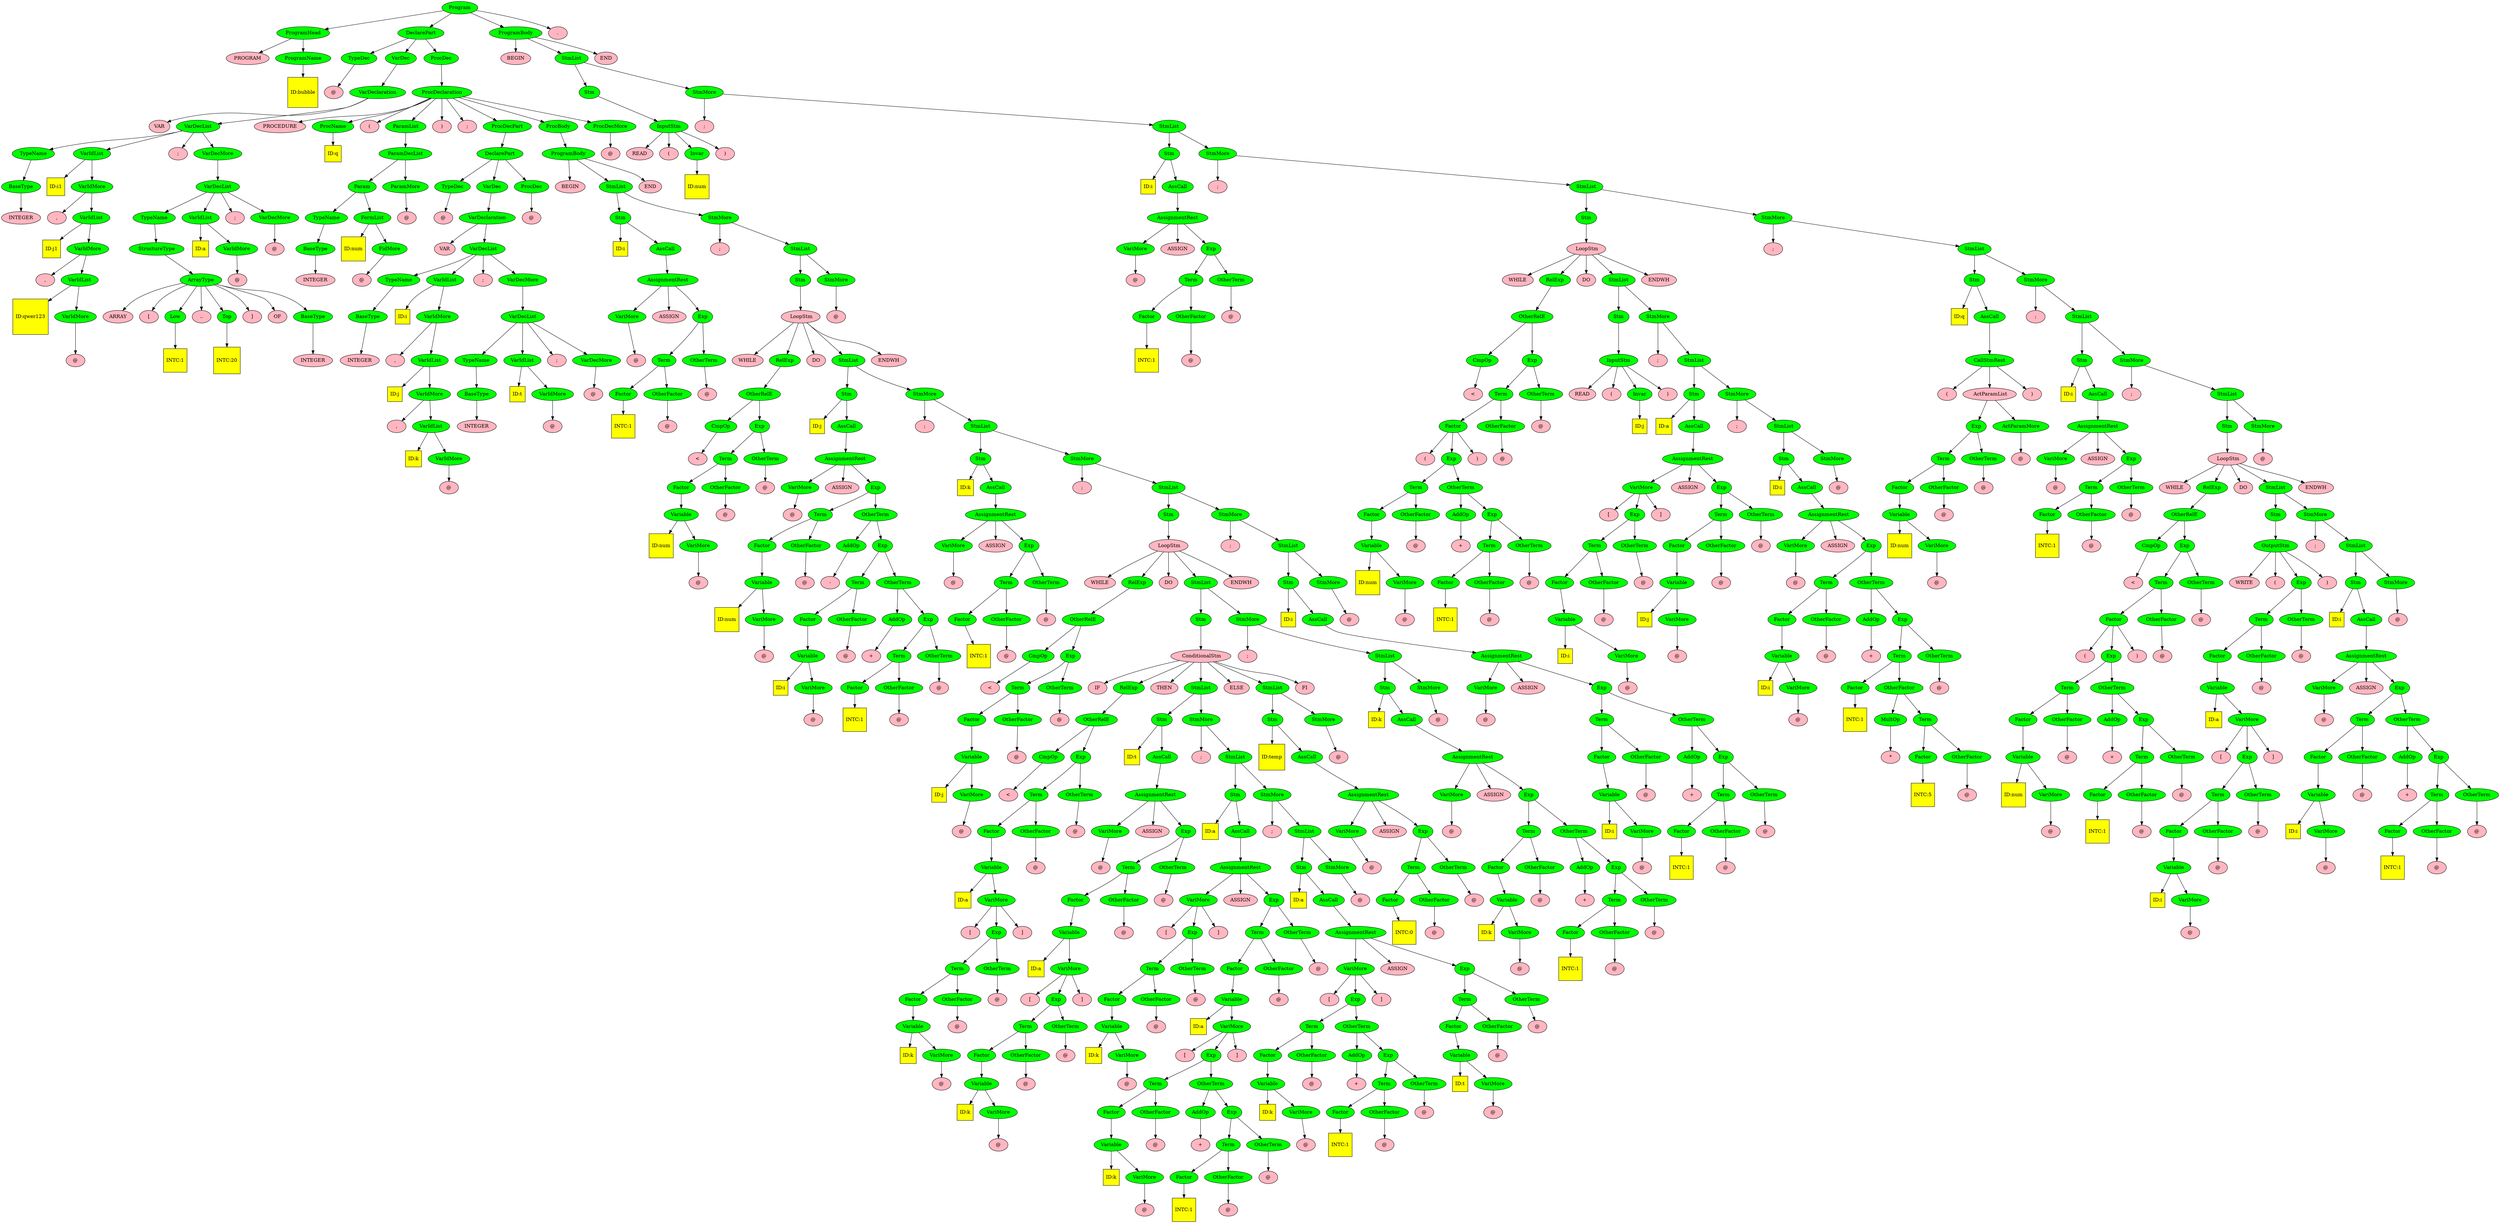 digraph GrammarTree {
"1"[style=filled; fillcolor=green; label="Program"];
"1"->{"2";"3";"4";"5";}
{rank=same; "2";"3";"4";"5";}
"2"[style=filled; fillcolor=green; label="ProgramHead"];
"2"->{"6";"7";}
{rank=same; "6";"7";}
"3"[style=filled; fillcolor=green; label="DeclarePart"];
"3"->{"8";"9";"10";}
{rank=same; "8";"9";"10";}
"4"[style=filled; fillcolor=green; label="ProgramBody"];
"4"->{"11";"12";"13";}
{rank=same; "11";"12";"13";}
"5"[style=filled; fillcolor=lightpink; label="."];
"6"[style=filled; fillcolor=lightpink; label="PROGRAM"];
"7"[style=filled; fillcolor=green; label="ProgramName"];
"7"->{"14";}
{rank=same; "14";}
"8"[style=filled; fillcolor=green; label="TypeDec"];
"8"->{"15";}
{rank=same; "15";}
"9"[style=filled; fillcolor=green; label="VarDec"];
"9"->{"16";}
{rank=same; "16";}
"10"[style=filled; fillcolor=green; label="ProcDec"];
"10"->{"17";}
{rank=same; "17";}
"11"[style=filled; fillcolor=lightpink; label="BEGIN"];
"12"[style=filled; fillcolor=green; label="StmList"];
"12"->{"18";"19";}
{rank=same; "18";"19";}
"13"[style=filled; fillcolor=lightpink; label="END"];
"14"[shape=square; style=filled; fillcolor=yellow; label="ID:bubble"];
"15"[style=filled; fillcolor=lightpink; label="@"];
"16"[style=filled; fillcolor=green; label="VarDeclaration"];
"16"->{"20";"21";}
{rank=same; "20";"21";}
"17"[style=filled; fillcolor=green; label="ProcDeclaration"];
"17"->{"22";"23";"24";"25";"26";"27";"28";"29";"30";}
{rank=same; "22";"23";"24";"25";"26";"27";"28";"29";"30";}
"18"[style=filled; fillcolor=green; label="Stm"];
"18"->{"31";}
{rank=same; "31";}
"19"[style=filled; fillcolor=green; label="StmMore"];
"19"->{"32";"33";}
{rank=same; "32";"33";}
"20"[style=filled; fillcolor=lightpink; label="VAR"];
"21"[style=filled; fillcolor=green; label="VarDecList"];
"21"->{"34";"35";"36";"37";}
{rank=same; "34";"35";"36";"37";}
"22"[style=filled; fillcolor=lightpink; label="PROCEDURE"];
"23"[style=filled; fillcolor=green; label="ProcName"];
"23"->{"38";}
{rank=same; "38";}
"24"[style=filled; fillcolor=lightpink; label="("];
"25"[style=filled; fillcolor=green; label="ParamList"];
"25"->{"39";}
{rank=same; "39";}
"26"[style=filled; fillcolor=lightpink; label=")"];
"27"[style=filled; fillcolor=lightpink; label=";"];
"28"[style=filled; fillcolor=green; label="ProcDecPart"];
"28"->{"40";}
{rank=same; "40";}
"29"[style=filled; fillcolor=green; label="ProcBody"];
"29"->{"41";}
{rank=same; "41";}
"30"[style=filled; fillcolor=green; label="ProcDecMore"];
"30"->{"42";}
{rank=same; "42";}
"31"[style=filled; fillcolor=green; label="InputStm"];
"31"->{"43";"44";"45";"46";}
{rank=same; "43";"44";"45";"46";}
"32"[style=filled; fillcolor=lightpink; label=";"];
"33"[style=filled; fillcolor=green; label="StmList"];
"33"->{"47";"48";}
{rank=same; "47";"48";}
"34"[style=filled; fillcolor=green; label="TypeName"];
"34"->{"49";}
{rank=same; "49";}
"35"[style=filled; fillcolor=green; label="VarIdList"];
"35"->{"50";"51";}
{rank=same; "50";"51";}
"36"[style=filled; fillcolor=lightpink; label=";"];
"37"[style=filled; fillcolor=green; label="VarDecMore"];
"37"->{"52";}
{rank=same; "52";}
"38"[shape=square; style=filled; fillcolor=yellow; label="ID:q"];
"39"[style=filled; fillcolor=green; label="ParamDecList"];
"39"->{"53";"54";}
{rank=same; "53";"54";}
"40"[style=filled; fillcolor=green; label="DeclarePart"];
"40"->{"55";"56";"57";}
{rank=same; "55";"56";"57";}
"41"[style=filled; fillcolor=green; label="ProgramBody"];
"41"->{"58";"59";"60";}
{rank=same; "58";"59";"60";}
"42"[style=filled; fillcolor=lightpink; label="@"];
"43"[style=filled; fillcolor=lightpink; label="READ"];
"44"[style=filled; fillcolor=lightpink; label="("];
"45"[style=filled; fillcolor=green; label="Invar"];
"45"->{"61";}
{rank=same; "61";}
"46"[style=filled; fillcolor=lightpink; label=")"];
"47"[style=filled; fillcolor=green; label="Stm"];
"47"->{"62";"63";}
{rank=same; "62";"63";}
"48"[style=filled; fillcolor=green; label="StmMore"];
"48"->{"64";"65";}
{rank=same; "64";"65";}
"49"[style=filled; fillcolor=green; label="BaseType"];
"49"->{"66";}
{rank=same; "66";}
"50"[shape=square; style=filled; fillcolor=yellow; label="ID:i1"];
"51"[style=filled; fillcolor=green; label="VarIdMore"];
"51"->{"67";"68";}
{rank=same; "67";"68";}
"52"[style=filled; fillcolor=green; label="VarDecList"];
"52"->{"69";"70";"71";"72";}
{rank=same; "69";"70";"71";"72";}
"53"[style=filled; fillcolor=green; label="Param"];
"53"->{"73";"74";}
{rank=same; "73";"74";}
"54"[style=filled; fillcolor=green; label="ParamMore"];
"54"->{"75";}
{rank=same; "75";}
"55"[style=filled; fillcolor=green; label="TypeDec"];
"55"->{"76";}
{rank=same; "76";}
"56"[style=filled; fillcolor=green; label="VarDec"];
"56"->{"77";}
{rank=same; "77";}
"57"[style=filled; fillcolor=green; label="ProcDec"];
"57"->{"78";}
{rank=same; "78";}
"58"[style=filled; fillcolor=lightpink; label="BEGIN"];
"59"[style=filled; fillcolor=green; label="StmList"];
"59"->{"79";"80";}
{rank=same; "79";"80";}
"60"[style=filled; fillcolor=lightpink; label="END"];
"61"[shape=square; style=filled; fillcolor=yellow; label="ID:num"];
"62"[shape=square; style=filled; fillcolor=yellow; label="ID:i"];
"63"[style=filled; fillcolor=green; label="AssCall"];
"63"->{"81";}
{rank=same; "81";}
"64"[style=filled; fillcolor=lightpink; label=";"];
"65"[style=filled; fillcolor=green; label="StmList"];
"65"->{"82";"83";}
{rank=same; "82";"83";}
"66"[style=filled; fillcolor=lightpink; label="INTEGER"];
"67"[style=filled; fillcolor=lightpink; label=","];
"68"[style=filled; fillcolor=green; label="VarIdList"];
"68"->{"84";"85";}
{rank=same; "84";"85";}
"69"[style=filled; fillcolor=green; label="TypeName"];
"69"->{"86";}
{rank=same; "86";}
"70"[style=filled; fillcolor=green; label="VarIdList"];
"70"->{"87";"88";}
{rank=same; "87";"88";}
"71"[style=filled; fillcolor=lightpink; label=";"];
"72"[style=filled; fillcolor=green; label="VarDecMore"];
"72"->{"89";}
{rank=same; "89";}
"73"[style=filled; fillcolor=green; label="TypeName"];
"73"->{"90";}
{rank=same; "90";}
"74"[style=filled; fillcolor=green; label="FormList"];
"74"->{"91";"92";}
{rank=same; "91";"92";}
"75"[style=filled; fillcolor=lightpink; label="@"];
"76"[style=filled; fillcolor=lightpink; label="@"];
"77"[style=filled; fillcolor=green; label="VarDeclaration"];
"77"->{"93";"94";}
{rank=same; "93";"94";}
"78"[style=filled; fillcolor=lightpink; label="@"];
"79"[style=filled; fillcolor=green; label="Stm"];
"79"->{"95";"96";}
{rank=same; "95";"96";}
"80"[style=filled; fillcolor=green; label="StmMore"];
"80"->{"97";"98";}
{rank=same; "97";"98";}
"81"[style=filled; fillcolor=green; label="AssignmentRest"];
"81"->{"99";"100";"101";}
{rank=same; "99";"100";"101";}
"82"[style=filled; fillcolor=green; label="Stm"];
"82"->{"102";}
{rank=same; "102";}
"83"[style=filled; fillcolor=green; label="StmMore"];
"83"->{"103";"104";}
{rank=same; "103";"104";}
"84"[shape=square; style=filled; fillcolor=yellow; label="ID:j1"];
"85"[style=filled; fillcolor=green; label="VarIdMore"];
"85"->{"105";"106";}
{rank=same; "105";"106";}
"86"[style=filled; fillcolor=green; label="StructureType"];
"86"->{"107";}
{rank=same; "107";}
"87"[shape=square; style=filled; fillcolor=yellow; label="ID:a"];
"88"[style=filled; fillcolor=green; label="VarIdMore"];
"88"->{"108";}
{rank=same; "108";}
"89"[style=filled; fillcolor=lightpink; label="@"];
"90"[style=filled; fillcolor=green; label="BaseType"];
"90"->{"109";}
{rank=same; "109";}
"91"[shape=square; style=filled; fillcolor=yellow; label="ID:num"];
"92"[style=filled; fillcolor=green; label="FidMore"];
"92"->{"110";}
{rank=same; "110";}
"93"[style=filled; fillcolor=lightpink; label="VAR"];
"94"[style=filled; fillcolor=green; label="VarDecList"];
"94"->{"111";"112";"113";"114";}
{rank=same; "111";"112";"113";"114";}
"95"[shape=square; style=filled; fillcolor=yellow; label="ID:i"];
"96"[style=filled; fillcolor=green; label="AssCall"];
"96"->{"115";}
{rank=same; "115";}
"97"[style=filled; fillcolor=lightpink; label=";"];
"98"[style=filled; fillcolor=green; label="StmList"];
"98"->{"116";"117";}
{rank=same; "116";"117";}
"99"[style=filled; fillcolor=green; label="VariMore"];
"99"->{"118";}
{rank=same; "118";}
"100"[style=filled; fillcolor=lightpink; label="ASSIGN"];
"101"[style=filled; fillcolor=green; label="Exp"];
"101"->{"119";"120";}
{rank=same; "119";"120";}
"102"[style=filled; fillcolor=lightpink; label=" LoopStm"];
"102"->{"121";"122";"123";"124";"125";}
{rank=same; "121";"122";"123";"124";"125";}
"103"[style=filled; fillcolor=lightpink; label=";"];
"104"[style=filled; fillcolor=green; label="StmList"];
"104"->{"126";"127";}
{rank=same; "126";"127";}
"105"[style=filled; fillcolor=lightpink; label=","];
"106"[style=filled; fillcolor=green; label="VarIdList"];
"106"->{"128";"129";}
{rank=same; "128";"129";}
"107"[style=filled; fillcolor=green; label="ArrayType"];
"107"->{"130";"131";"132";"133";"134";"135";"136";"137";}
{rank=same; "130";"131";"132";"133";"134";"135";"136";"137";}
"108"[style=filled; fillcolor=lightpink; label="@"];
"109"[style=filled; fillcolor=lightpink; label="INTEGER"];
"110"[style=filled; fillcolor=lightpink; label="@"];
"111"[style=filled; fillcolor=green; label="TypeName"];
"111"->{"138";}
{rank=same; "138";}
"112"[style=filled; fillcolor=green; label="VarIdList"];
"112"->{"139";"140";}
{rank=same; "139";"140";}
"113"[style=filled; fillcolor=lightpink; label=";"];
"114"[style=filled; fillcolor=green; label="VarDecMore"];
"114"->{"141";}
{rank=same; "141";}
"115"[style=filled; fillcolor=green; label="AssignmentRest"];
"115"->{"142";"143";"144";}
{rank=same; "142";"143";"144";}
"116"[style=filled; fillcolor=green; label="Stm"];
"116"->{"145";}
{rank=same; "145";}
"117"[style=filled; fillcolor=green; label="StmMore"];
"117"->{"146";}
{rank=same; "146";}
"118"[style=filled; fillcolor=lightpink; label="@"];
"119"[style=filled; fillcolor=green; label="Term"];
"119"->{"147";"148";}
{rank=same; "147";"148";}
"120"[style=filled; fillcolor=green; label="OtherTerm"];
"120"->{"149";}
{rank=same; "149";}
"121"[style=filled; fillcolor=lightpink; label="WHILE"];
"122"[style=filled; fillcolor=green; label="RelExp"];
"122"->{"150";}
{rank=same; "150";}
"123"[style=filled; fillcolor=lightpink; label="DO"];
"124"[style=filled; fillcolor=green; label="StmList"];
"124"->{"151";"152";}
{rank=same; "151";"152";}
"125"[style=filled; fillcolor=lightpink; label="ENDWH"];
"126"[style=filled; fillcolor=green; label="Stm"];
"126"->{"153";"154";}
{rank=same; "153";"154";}
"127"[style=filled; fillcolor=green; label="StmMore"];
"127"->{"155";"156";}
{rank=same; "155";"156";}
"128"[shape=square; style=filled; fillcolor=yellow; label="ID:qwer123"];
"129"[style=filled; fillcolor=green; label="VarIdMore"];
"129"->{"157";}
{rank=same; "157";}
"130"[style=filled; fillcolor=lightpink; label="ARRAY"];
"131"[style=filled; fillcolor=lightpink; label="["];
"132"[style=filled; fillcolor=green; label="Low"];
"132"->{"158";}
{rank=same; "158";}
"133"[style=filled; fillcolor=lightpink; label=".."];
"134"[style=filled; fillcolor=green; label="Top"];
"134"->{"159";}
{rank=same; "159";}
"135"[style=filled; fillcolor=lightpink; label="]"];
"136"[style=filled; fillcolor=lightpink; label="OF"];
"137"[style=filled; fillcolor=green; label="BaseType"];
"137"->{"160";}
{rank=same; "160";}
"138"[style=filled; fillcolor=green; label="BaseType"];
"138"->{"161";}
{rank=same; "161";}
"139"[shape=square; style=filled; fillcolor=yellow; label="ID:i"];
"140"[style=filled; fillcolor=green; label="VarIdMore"];
"140"->{"162";"163";}
{rank=same; "162";"163";}
"141"[style=filled; fillcolor=green; label="VarDecList"];
"141"->{"164";"165";"166";"167";}
{rank=same; "164";"165";"166";"167";}
"142"[style=filled; fillcolor=green; label="VariMore"];
"142"->{"168";}
{rank=same; "168";}
"143"[style=filled; fillcolor=lightpink; label="ASSIGN"];
"144"[style=filled; fillcolor=green; label="Exp"];
"144"->{"169";"170";}
{rank=same; "169";"170";}
"145"[style=filled; fillcolor=lightpink; label=" LoopStm"];
"145"->{"171";"172";"173";"174";"175";}
{rank=same; "171";"172";"173";"174";"175";}
"146"[style=filled; fillcolor=lightpink; label="@"];
"147"[style=filled; fillcolor=green; label="Factor"];
"147"->{"176";}
{rank=same; "176";}
"148"[style=filled; fillcolor=green; label="OtherFactor"];
"148"->{"177";}
{rank=same; "177";}
"149"[style=filled; fillcolor=lightpink; label="@"];
"150"[style=filled; fillcolor=green; label="OtherRelE"];
"150"->{"178";"179";}
{rank=same; "178";"179";}
"151"[style=filled; fillcolor=green; label="Stm"];
"151"->{"180";}
{rank=same; "180";}
"152"[style=filled; fillcolor=green; label="StmMore"];
"152"->{"181";"182";}
{rank=same; "181";"182";}
"153"[shape=square; style=filled; fillcolor=yellow; label="ID:q"];
"154"[style=filled; fillcolor=green; label="AssCall"];
"154"->{"183";}
{rank=same; "183";}
"155"[style=filled; fillcolor=lightpink; label=";"];
"156"[style=filled; fillcolor=green; label="StmList"];
"156"->{"184";"185";}
{rank=same; "184";"185";}
"157"[style=filled; fillcolor=lightpink; label="@"];
"158"[shape=square; style=filled; fillcolor=yellow; label="INTC:1"];
"159"[shape=square; style=filled; fillcolor=yellow; label="INTC:20"];
"160"[style=filled; fillcolor=lightpink; label="INTEGER"];
"161"[style=filled; fillcolor=lightpink; label="INTEGER"];
"162"[style=filled; fillcolor=lightpink; label=","];
"163"[style=filled; fillcolor=green; label="VarIdList"];
"163"->{"186";"187";}
{rank=same; "186";"187";}
"164"[style=filled; fillcolor=green; label="TypeName"];
"164"->{"188";}
{rank=same; "188";}
"165"[style=filled; fillcolor=green; label="VarIdList"];
"165"->{"189";"190";}
{rank=same; "189";"190";}
"166"[style=filled; fillcolor=lightpink; label=";"];
"167"[style=filled; fillcolor=green; label="VarDecMore"];
"167"->{"191";}
{rank=same; "191";}
"168"[style=filled; fillcolor=lightpink; label="@"];
"169"[style=filled; fillcolor=green; label="Term"];
"169"->{"192";"193";}
{rank=same; "192";"193";}
"170"[style=filled; fillcolor=green; label="OtherTerm"];
"170"->{"194";}
{rank=same; "194";}
"171"[style=filled; fillcolor=lightpink; label="WHILE"];
"172"[style=filled; fillcolor=green; label="RelExp"];
"172"->{"195";}
{rank=same; "195";}
"173"[style=filled; fillcolor=lightpink; label="DO"];
"174"[style=filled; fillcolor=green; label="StmList"];
"174"->{"196";"197";}
{rank=same; "196";"197";}
"175"[style=filled; fillcolor=lightpink; label="ENDWH"];
"176"[shape=square; style=filled; fillcolor=yellow; label="INTC:1"];
"177"[style=filled; fillcolor=lightpink; label="@"];
"178"[style=filled; fillcolor=green; label="CmpOp"];
"178"->{"198";}
{rank=same; "198";}
"179"[style=filled; fillcolor=green; label="Exp"];
"179"->{"199";"200";}
{rank=same; "199";"200";}
"180"[style=filled; fillcolor=green; label="InputStm"];
"180"->{"201";"202";"203";"204";}
{rank=same; "201";"202";"203";"204";}
"181"[style=filled; fillcolor=lightpink; label=";"];
"182"[style=filled; fillcolor=green; label="StmList"];
"182"->{"205";"206";}
{rank=same; "205";"206";}
"183"[style=filled; fillcolor=green; label="CallStmRest"];
"183"->{"207";"208";"209";}
{rank=same; "207";"208";"209";}
"184"[style=filled; fillcolor=green; label="Stm"];
"184"->{"210";"211";}
{rank=same; "210";"211";}
"185"[style=filled; fillcolor=green; label="StmMore"];
"185"->{"212";"213";}
{rank=same; "212";"213";}
"186"[shape=square; style=filled; fillcolor=yellow; label="ID:j"];
"187"[style=filled; fillcolor=green; label="VarIdMore"];
"187"->{"214";"215";}
{rank=same; "214";"215";}
"188"[style=filled; fillcolor=green; label="BaseType"];
"188"->{"216";}
{rank=same; "216";}
"189"[shape=square; style=filled; fillcolor=yellow; label="ID:t"];
"190"[style=filled; fillcolor=green; label="VarIdMore"];
"190"->{"217";}
{rank=same; "217";}
"191"[style=filled; fillcolor=lightpink; label="@"];
"192"[style=filled; fillcolor=green; label="Factor"];
"192"->{"218";}
{rank=same; "218";}
"193"[style=filled; fillcolor=green; label="OtherFactor"];
"193"->{"219";}
{rank=same; "219";}
"194"[style=filled; fillcolor=lightpink; label="@"];
"195"[style=filled; fillcolor=green; label="OtherRelE"];
"195"->{"220";"221";}
{rank=same; "220";"221";}
"196"[style=filled; fillcolor=green; label="Stm"];
"196"->{"222";"223";}
{rank=same; "222";"223";}
"197"[style=filled; fillcolor=green; label="StmMore"];
"197"->{"224";"225";}
{rank=same; "224";"225";}
"198"[style=filled; fillcolor=lightpink; label="<"];
"199"[style=filled; fillcolor=green; label="Term"];
"199"->{"226";"227";}
{rank=same; "226";"227";}
"200"[style=filled; fillcolor=green; label="OtherTerm"];
"200"->{"228";}
{rank=same; "228";}
"201"[style=filled; fillcolor=lightpink; label="READ"];
"202"[style=filled; fillcolor=lightpink; label="("];
"203"[style=filled; fillcolor=green; label="Invar"];
"203"->{"229";}
{rank=same; "229";}
"204"[style=filled; fillcolor=lightpink; label=")"];
"205"[style=filled; fillcolor=green; label="Stm"];
"205"->{"230";"231";}
{rank=same; "230";"231";}
"206"[style=filled; fillcolor=green; label="StmMore"];
"206"->{"232";"233";}
{rank=same; "232";"233";}
"207"[style=filled; fillcolor=lightpink; label="("];
"208"[style=filled; fillcolor=lightpink; label=" ActParamList"];
"208"->{"234";"235";}
{rank=same; "234";"235";}
"209"[style=filled; fillcolor=lightpink; label=")"];
"210"[shape=square; style=filled; fillcolor=yellow; label="ID:i"];
"211"[style=filled; fillcolor=green; label="AssCall"];
"211"->{"236";}
{rank=same; "236";}
"212"[style=filled; fillcolor=lightpink; label=";"];
"213"[style=filled; fillcolor=green; label="StmList"];
"213"->{"237";"238";}
{rank=same; "237";"238";}
"214"[style=filled; fillcolor=lightpink; label=","];
"215"[style=filled; fillcolor=green; label="VarIdList"];
"215"->{"239";"240";}
{rank=same; "239";"240";}
"216"[style=filled; fillcolor=lightpink; label="INTEGER"];
"217"[style=filled; fillcolor=lightpink; label="@"];
"218"[shape=square; style=filled; fillcolor=yellow; label="INTC:1"];
"219"[style=filled; fillcolor=lightpink; label="@"];
"220"[style=filled; fillcolor=green; label="CmpOp"];
"220"->{"241";}
{rank=same; "241";}
"221"[style=filled; fillcolor=green; label="Exp"];
"221"->{"242";"243";}
{rank=same; "242";"243";}
"222"[shape=square; style=filled; fillcolor=yellow; label="ID:j"];
"223"[style=filled; fillcolor=green; label="AssCall"];
"223"->{"244";}
{rank=same; "244";}
"224"[style=filled; fillcolor=lightpink; label=";"];
"225"[style=filled; fillcolor=green; label="StmList"];
"225"->{"245";"246";}
{rank=same; "245";"246";}
"226"[style=filled; fillcolor=green; label="Factor"];
"226"->{"247";"248";"249";}
{rank=same; "247";"248";"249";}
"227"[style=filled; fillcolor=green; label="OtherFactor"];
"227"->{"250";}
{rank=same; "250";}
"228"[style=filled; fillcolor=lightpink; label="@"];
"229"[shape=square; style=filled; fillcolor=yellow; label="ID:j"];
"230"[shape=square; style=filled; fillcolor=yellow; label="ID:a"];
"231"[style=filled; fillcolor=green; label="AssCall"];
"231"->{"251";}
{rank=same; "251";}
"232"[style=filled; fillcolor=lightpink; label=";"];
"233"[style=filled; fillcolor=green; label="StmList"];
"233"->{"252";"253";}
{rank=same; "252";"253";}
"234"[style=filled; fillcolor=green; label="Exp"];
"234"->{"254";"255";}
{rank=same; "254";"255";}
"235"[style=filled; fillcolor=green; label="ActParamMore"];
"235"->{"256";}
{rank=same; "256";}
"236"[style=filled; fillcolor=green; label="AssignmentRest"];
"236"->{"257";"258";"259";}
{rank=same; "257";"258";"259";}
"237"[style=filled; fillcolor=green; label="Stm"];
"237"->{"260";}
{rank=same; "260";}
"238"[style=filled; fillcolor=green; label="StmMore"];
"238"->{"261";}
{rank=same; "261";}
"239"[shape=square; style=filled; fillcolor=yellow; label="ID:k"];
"240"[style=filled; fillcolor=green; label="VarIdMore"];
"240"->{"262";}
{rank=same; "262";}
"241"[style=filled; fillcolor=lightpink; label="<"];
"242"[style=filled; fillcolor=green; label="Term"];
"242"->{"263";"264";}
{rank=same; "263";"264";}
"243"[style=filled; fillcolor=green; label="OtherTerm"];
"243"->{"265";}
{rank=same; "265";}
"244"[style=filled; fillcolor=green; label="AssignmentRest"];
"244"->{"266";"267";"268";}
{rank=same; "266";"267";"268";}
"245"[style=filled; fillcolor=green; label="Stm"];
"245"->{"269";"270";}
{rank=same; "269";"270";}
"246"[style=filled; fillcolor=green; label="StmMore"];
"246"->{"271";"272";}
{rank=same; "271";"272";}
"247"[style=filled; fillcolor=lightpink; label="("];
"248"[style=filled; fillcolor=green; label="Exp"];
"248"->{"273";"274";}
{rank=same; "273";"274";}
"249"[style=filled; fillcolor=lightpink; label=")"];
"250"[style=filled; fillcolor=lightpink; label="@"];
"251"[style=filled; fillcolor=green; label="AssignmentRest"];
"251"->{"275";"276";"277";}
{rank=same; "275";"276";"277";}
"252"[style=filled; fillcolor=green; label="Stm"];
"252"->{"278";"279";}
{rank=same; "278";"279";}
"253"[style=filled; fillcolor=green; label="StmMore"];
"253"->{"280";}
{rank=same; "280";}
"254"[style=filled; fillcolor=green; label="Term"];
"254"->{"281";"282";}
{rank=same; "281";"282";}
"255"[style=filled; fillcolor=green; label="OtherTerm"];
"255"->{"283";}
{rank=same; "283";}
"256"[style=filled; fillcolor=lightpink; label="@"];
"257"[style=filled; fillcolor=green; label="VariMore"];
"257"->{"284";}
{rank=same; "284";}
"258"[style=filled; fillcolor=lightpink; label="ASSIGN"];
"259"[style=filled; fillcolor=green; label="Exp"];
"259"->{"285";"286";}
{rank=same; "285";"286";}
"260"[style=filled; fillcolor=lightpink; label=" LoopStm"];
"260"->{"287";"288";"289";"290";"291";}
{rank=same; "287";"288";"289";"290";"291";}
"261"[style=filled; fillcolor=lightpink; label="@"];
"262"[style=filled; fillcolor=lightpink; label="@"];
"263"[style=filled; fillcolor=green; label="Factor"];
"263"->{"292";}
{rank=same; "292";}
"264"[style=filled; fillcolor=green; label="OtherFactor"];
"264"->{"293";}
{rank=same; "293";}
"265"[style=filled; fillcolor=lightpink; label="@"];
"266"[style=filled; fillcolor=green; label="VariMore"];
"266"->{"294";}
{rank=same; "294";}
"267"[style=filled; fillcolor=lightpink; label="ASSIGN"];
"268"[style=filled; fillcolor=green; label="Exp"];
"268"->{"295";"296";}
{rank=same; "295";"296";}
"269"[shape=square; style=filled; fillcolor=yellow; label="ID:k"];
"270"[style=filled; fillcolor=green; label="AssCall"];
"270"->{"297";}
{rank=same; "297";}
"271"[style=filled; fillcolor=lightpink; label=";"];
"272"[style=filled; fillcolor=green; label="StmList"];
"272"->{"298";"299";}
{rank=same; "298";"299";}
"273"[style=filled; fillcolor=green; label="Term"];
"273"->{"300";"301";}
{rank=same; "300";"301";}
"274"[style=filled; fillcolor=green; label="OtherTerm"];
"274"->{"302";"303";}
{rank=same; "302";"303";}
"275"[style=filled; fillcolor=green; label="VariMore"];
"275"->{"304";"305";"306";}
{rank=same; "304";"305";"306";}
"276"[style=filled; fillcolor=lightpink; label="ASSIGN"];
"277"[style=filled; fillcolor=green; label="Exp"];
"277"->{"307";"308";}
{rank=same; "307";"308";}
"278"[shape=square; style=filled; fillcolor=yellow; label="ID:i"];
"279"[style=filled; fillcolor=green; label="AssCall"];
"279"->{"309";}
{rank=same; "309";}
"280"[style=filled; fillcolor=lightpink; label="@"];
"281"[style=filled; fillcolor=green; label="Factor"];
"281"->{"310";}
{rank=same; "310";}
"282"[style=filled; fillcolor=green; label="OtherFactor"];
"282"->{"311";}
{rank=same; "311";}
"283"[style=filled; fillcolor=lightpink; label="@"];
"284"[style=filled; fillcolor=lightpink; label="@"];
"285"[style=filled; fillcolor=green; label="Term"];
"285"->{"312";"313";}
{rank=same; "312";"313";}
"286"[style=filled; fillcolor=green; label="OtherTerm"];
"286"->{"314";}
{rank=same; "314";}
"287"[style=filled; fillcolor=lightpink; label="WHILE"];
"288"[style=filled; fillcolor=green; label="RelExp"];
"288"->{"315";}
{rank=same; "315";}
"289"[style=filled; fillcolor=lightpink; label="DO"];
"290"[style=filled; fillcolor=green; label="StmList"];
"290"->{"316";"317";}
{rank=same; "316";"317";}
"291"[style=filled; fillcolor=lightpink; label="ENDWH"];
"292"[style=filled; fillcolor=green; label="Variable"];
"292"->{"318";"319";}
{rank=same; "318";"319";}
"293"[style=filled; fillcolor=lightpink; label="@"];
"294"[style=filled; fillcolor=lightpink; label="@"];
"295"[style=filled; fillcolor=green; label="Term"];
"295"->{"320";"321";}
{rank=same; "320";"321";}
"296"[style=filled; fillcolor=green; label="OtherTerm"];
"296"->{"322";"323";}
{rank=same; "322";"323";}
"297"[style=filled; fillcolor=green; label="AssignmentRest"];
"297"->{"324";"325";"326";}
{rank=same; "324";"325";"326";}
"298"[style=filled; fillcolor=green; label="Stm"];
"298"->{"327";}
{rank=same; "327";}
"299"[style=filled; fillcolor=green; label="StmMore"];
"299"->{"328";"329";}
{rank=same; "328";"329";}
"300"[style=filled; fillcolor=green; label="Factor"];
"300"->{"330";}
{rank=same; "330";}
"301"[style=filled; fillcolor=green; label="OtherFactor"];
"301"->{"331";}
{rank=same; "331";}
"302"[style=filled; fillcolor=green; label="AddOp"];
"302"->{"332";}
{rank=same; "332";}
"303"[style=filled; fillcolor=green; label="Exp"];
"303"->{"333";"334";}
{rank=same; "333";"334";}
"304"[style=filled; fillcolor=lightpink; label="["];
"305"[style=filled; fillcolor=green; label="Exp"];
"305"->{"335";"336";}
{rank=same; "335";"336";}
"306"[style=filled; fillcolor=lightpink; label="]"];
"307"[style=filled; fillcolor=green; label="Term"];
"307"->{"337";"338";}
{rank=same; "337";"338";}
"308"[style=filled; fillcolor=green; label="OtherTerm"];
"308"->{"339";}
{rank=same; "339";}
"309"[style=filled; fillcolor=green; label="AssignmentRest"];
"309"->{"340";"341";"342";}
{rank=same; "340";"341";"342";}
"310"[style=filled; fillcolor=green; label="Variable"];
"310"->{"343";"344";}
{rank=same; "343";"344";}
"311"[style=filled; fillcolor=lightpink; label="@"];
"312"[style=filled; fillcolor=green; label="Factor"];
"312"->{"345";}
{rank=same; "345";}
"313"[style=filled; fillcolor=green; label="OtherFactor"];
"313"->{"346";}
{rank=same; "346";}
"314"[style=filled; fillcolor=lightpink; label="@"];
"315"[style=filled; fillcolor=green; label="OtherRelE"];
"315"->{"347";"348";}
{rank=same; "347";"348";}
"316"[style=filled; fillcolor=green; label="Stm"];
"316"->{"349";}
{rank=same; "349";}
"317"[style=filled; fillcolor=green; label="StmMore"];
"317"->{"350";"351";}
{rank=same; "350";"351";}
"318"[shape=square; style=filled; fillcolor=yellow; label="ID:num"];
"319"[style=filled; fillcolor=green; label="VariMore"];
"319"->{"352";}
{rank=same; "352";}
"320"[style=filled; fillcolor=green; label="Factor"];
"320"->{"353";}
{rank=same; "353";}
"321"[style=filled; fillcolor=green; label="OtherFactor"];
"321"->{"354";}
{rank=same; "354";}
"322"[style=filled; fillcolor=green; label="AddOp"];
"322"->{"355";}
{rank=same; "355";}
"323"[style=filled; fillcolor=green; label="Exp"];
"323"->{"356";"357";}
{rank=same; "356";"357";}
"324"[style=filled; fillcolor=green; label="VariMore"];
"324"->{"358";}
{rank=same; "358";}
"325"[style=filled; fillcolor=lightpink; label="ASSIGN"];
"326"[style=filled; fillcolor=green; label="Exp"];
"326"->{"359";"360";}
{rank=same; "359";"360";}
"327"[style=filled; fillcolor=lightpink; label=" LoopStm"];
"327"->{"361";"362";"363";"364";"365";}
{rank=same; "361";"362";"363";"364";"365";}
"328"[style=filled; fillcolor=lightpink; label=";"];
"329"[style=filled; fillcolor=green; label="StmList"];
"329"->{"366";"367";}
{rank=same; "366";"367";}
"330"[style=filled; fillcolor=green; label="Variable"];
"330"->{"368";"369";}
{rank=same; "368";"369";}
"331"[style=filled; fillcolor=lightpink; label="@"];
"332"[style=filled; fillcolor=lightpink; label="+"];
"333"[style=filled; fillcolor=green; label="Term"];
"333"->{"370";"371";}
{rank=same; "370";"371";}
"334"[style=filled; fillcolor=green; label="OtherTerm"];
"334"->{"372";}
{rank=same; "372";}
"335"[style=filled; fillcolor=green; label="Term"];
"335"->{"373";"374";}
{rank=same; "373";"374";}
"336"[style=filled; fillcolor=green; label="OtherTerm"];
"336"->{"375";}
{rank=same; "375";}
"337"[style=filled; fillcolor=green; label="Factor"];
"337"->{"376";}
{rank=same; "376";}
"338"[style=filled; fillcolor=green; label="OtherFactor"];
"338"->{"377";}
{rank=same; "377";}
"339"[style=filled; fillcolor=lightpink; label="@"];
"340"[style=filled; fillcolor=green; label="VariMore"];
"340"->{"378";}
{rank=same; "378";}
"341"[style=filled; fillcolor=lightpink; label="ASSIGN"];
"342"[style=filled; fillcolor=green; label="Exp"];
"342"->{"379";"380";}
{rank=same; "379";"380";}
"343"[shape=square; style=filled; fillcolor=yellow; label="ID:num"];
"344"[style=filled; fillcolor=green; label="VariMore"];
"344"->{"381";}
{rank=same; "381";}
"345"[shape=square; style=filled; fillcolor=yellow; label="INTC:1"];
"346"[style=filled; fillcolor=lightpink; label="@"];
"347"[style=filled; fillcolor=green; label="CmpOp"];
"347"->{"382";}
{rank=same; "382";}
"348"[style=filled; fillcolor=green; label="Exp"];
"348"->{"383";"384";}
{rank=same; "383";"384";}
"349"[style=filled; fillcolor=green; label="OutputStm"];
"349"->{"385";"386";"387";"388";}
{rank=same; "385";"386";"387";"388";}
"350"[style=filled; fillcolor=lightpink; label=";"];
"351"[style=filled; fillcolor=green; label="StmList"];
"351"->{"389";"390";}
{rank=same; "389";"390";}
"352"[style=filled; fillcolor=lightpink; label="@"];
"353"[style=filled; fillcolor=green; label="Variable"];
"353"->{"391";"392";}
{rank=same; "391";"392";}
"354"[style=filled; fillcolor=lightpink; label="@"];
"355"[style=filled; fillcolor=lightpink; label="-"];
"356"[style=filled; fillcolor=green; label="Term"];
"356"->{"393";"394";}
{rank=same; "393";"394";}
"357"[style=filled; fillcolor=green; label="OtherTerm"];
"357"->{"395";"396";}
{rank=same; "395";"396";}
"358"[style=filled; fillcolor=lightpink; label="@"];
"359"[style=filled; fillcolor=green; label="Term"];
"359"->{"397";"398";}
{rank=same; "397";"398";}
"360"[style=filled; fillcolor=green; label="OtherTerm"];
"360"->{"399";}
{rank=same; "399";}
"361"[style=filled; fillcolor=lightpink; label="WHILE"];
"362"[style=filled; fillcolor=green; label="RelExp"];
"362"->{"400";}
{rank=same; "400";}
"363"[style=filled; fillcolor=lightpink; label="DO"];
"364"[style=filled; fillcolor=green; label="StmList"];
"364"->{"401";"402";}
{rank=same; "401";"402";}
"365"[style=filled; fillcolor=lightpink; label="ENDWH"];
"366"[style=filled; fillcolor=green; label="Stm"];
"366"->{"403";"404";}
{rank=same; "403";"404";}
"367"[style=filled; fillcolor=green; label="StmMore"];
"367"->{"405";}
{rank=same; "405";}
"368"[shape=square; style=filled; fillcolor=yellow; label="ID:num"];
"369"[style=filled; fillcolor=green; label="VariMore"];
"369"->{"406";}
{rank=same; "406";}
"370"[style=filled; fillcolor=green; label="Factor"];
"370"->{"407";}
{rank=same; "407";}
"371"[style=filled; fillcolor=green; label="OtherFactor"];
"371"->{"408";}
{rank=same; "408";}
"372"[style=filled; fillcolor=lightpink; label="@"];
"373"[style=filled; fillcolor=green; label="Factor"];
"373"->{"409";}
{rank=same; "409";}
"374"[style=filled; fillcolor=green; label="OtherFactor"];
"374"->{"410";}
{rank=same; "410";}
"375"[style=filled; fillcolor=lightpink; label="@"];
"376"[style=filled; fillcolor=green; label="Variable"];
"376"->{"411";"412";}
{rank=same; "411";"412";}
"377"[style=filled; fillcolor=lightpink; label="@"];
"378"[style=filled; fillcolor=lightpink; label="@"];
"379"[style=filled; fillcolor=green; label="Term"];
"379"->{"413";"414";}
{rank=same; "413";"414";}
"380"[style=filled; fillcolor=green; label="OtherTerm"];
"380"->{"415";"416";}
{rank=same; "415";"416";}
"381"[style=filled; fillcolor=lightpink; label="@"];
"382"[style=filled; fillcolor=lightpink; label="<"];
"383"[style=filled; fillcolor=green; label="Term"];
"383"->{"417";"418";}
{rank=same; "417";"418";}
"384"[style=filled; fillcolor=green; label="OtherTerm"];
"384"->{"419";}
{rank=same; "419";}
"385"[style=filled; fillcolor=lightpink; label="WRITE"];
"386"[style=filled; fillcolor=lightpink; label="("];
"387"[style=filled; fillcolor=green; label="Exp"];
"387"->{"420";"421";}
{rank=same; "420";"421";}
"388"[style=filled; fillcolor=lightpink; label=")"];
"389"[style=filled; fillcolor=green; label="Stm"];
"389"->{"422";"423";}
{rank=same; "422";"423";}
"390"[style=filled; fillcolor=green; label="StmMore"];
"390"->{"424";}
{rank=same; "424";}
"391"[shape=square; style=filled; fillcolor=yellow; label="ID:num"];
"392"[style=filled; fillcolor=green; label="VariMore"];
"392"->{"425";}
{rank=same; "425";}
"393"[style=filled; fillcolor=green; label="Factor"];
"393"->{"426";}
{rank=same; "426";}
"394"[style=filled; fillcolor=green; label="OtherFactor"];
"394"->{"427";}
{rank=same; "427";}
"395"[style=filled; fillcolor=green; label="AddOp"];
"395"->{"428";}
{rank=same; "428";}
"396"[style=filled; fillcolor=green; label="Exp"];
"396"->{"429";"430";}
{rank=same; "429";"430";}
"397"[style=filled; fillcolor=green; label="Factor"];
"397"->{"431";}
{rank=same; "431";}
"398"[style=filled; fillcolor=green; label="OtherFactor"];
"398"->{"432";}
{rank=same; "432";}
"399"[style=filled; fillcolor=lightpink; label="@"];
"400"[style=filled; fillcolor=green; label="OtherRelE"];
"400"->{"433";"434";}
{rank=same; "433";"434";}
"401"[style=filled; fillcolor=green; label="Stm"];
"401"->{"435";}
{rank=same; "435";}
"402"[style=filled; fillcolor=green; label="StmMore"];
"402"->{"436";"437";}
{rank=same; "436";"437";}
"403"[shape=square; style=filled; fillcolor=yellow; label="ID:i"];
"404"[style=filled; fillcolor=green; label="AssCall"];
"404"->{"438";}
{rank=same; "438";}
"405"[style=filled; fillcolor=lightpink; label="@"];
"406"[style=filled; fillcolor=lightpink; label="@"];
"407"[shape=square; style=filled; fillcolor=yellow; label="INTC:1"];
"408"[style=filled; fillcolor=lightpink; label="@"];
"409"[style=filled; fillcolor=green; label="Variable"];
"409"->{"439";"440";}
{rank=same; "439";"440";}
"410"[style=filled; fillcolor=lightpink; label="@"];
"411"[shape=square; style=filled; fillcolor=yellow; label="ID:j"];
"412"[style=filled; fillcolor=green; label="VariMore"];
"412"->{"441";}
{rank=same; "441";}
"413"[style=filled; fillcolor=green; label="Factor"];
"413"->{"442";}
{rank=same; "442";}
"414"[style=filled; fillcolor=green; label="OtherFactor"];
"414"->{"443";}
{rank=same; "443";}
"415"[style=filled; fillcolor=green; label="AddOp"];
"415"->{"444";}
{rank=same; "444";}
"416"[style=filled; fillcolor=green; label="Exp"];
"416"->{"445";"446";}
{rank=same; "445";"446";}
"417"[style=filled; fillcolor=green; label="Factor"];
"417"->{"447";"448";"449";}
{rank=same; "447";"448";"449";}
"418"[style=filled; fillcolor=green; label="OtherFactor"];
"418"->{"450";}
{rank=same; "450";}
"419"[style=filled; fillcolor=lightpink; label="@"];
"420"[style=filled; fillcolor=green; label="Term"];
"420"->{"451";"452";}
{rank=same; "451";"452";}
"421"[style=filled; fillcolor=green; label="OtherTerm"];
"421"->{"453";}
{rank=same; "453";}
"422"[shape=square; style=filled; fillcolor=yellow; label="ID:i"];
"423"[style=filled; fillcolor=green; label="AssCall"];
"423"->{"454";}
{rank=same; "454";}
"424"[style=filled; fillcolor=lightpink; label="@"];
"425"[style=filled; fillcolor=lightpink; label="@"];
"426"[style=filled; fillcolor=green; label="Variable"];
"426"->{"455";"456";}
{rank=same; "455";"456";}
"427"[style=filled; fillcolor=lightpink; label="@"];
"428"[style=filled; fillcolor=lightpink; label="+"];
"429"[style=filled; fillcolor=green; label="Term"];
"429"->{"457";"458";}
{rank=same; "457";"458";}
"430"[style=filled; fillcolor=green; label="OtherTerm"];
"430"->{"459";}
{rank=same; "459";}
"431"[shape=square; style=filled; fillcolor=yellow; label="INTC:1"];
"432"[style=filled; fillcolor=lightpink; label="@"];
"433"[style=filled; fillcolor=green; label="CmpOp"];
"433"->{"460";}
{rank=same; "460";}
"434"[style=filled; fillcolor=green; label="Exp"];
"434"->{"461";"462";}
{rank=same; "461";"462";}
"435"[style=filled; fillcolor=lightpink; label=" ConditionalStm"];
"435"->{"463";"464";"465";"466";"467";"468";"469";}
{rank=same; "463";"464";"465";"466";"467";"468";"469";}
"436"[style=filled; fillcolor=lightpink; label=";"];
"437"[style=filled; fillcolor=green; label="StmList"];
"437"->{"470";"471";}
{rank=same; "470";"471";}
"438"[style=filled; fillcolor=green; label="AssignmentRest"];
"438"->{"472";"473";"474";}
{rank=same; "472";"473";"474";}
"439"[shape=square; style=filled; fillcolor=yellow; label="ID:i"];
"440"[style=filled; fillcolor=green; label="VariMore"];
"440"->{"475";}
{rank=same; "475";}
"441"[style=filled; fillcolor=lightpink; label="@"];
"442"[style=filled; fillcolor=green; label="Variable"];
"442"->{"476";"477";}
{rank=same; "476";"477";}
"443"[style=filled; fillcolor=lightpink; label="@"];
"444"[style=filled; fillcolor=lightpink; label="+"];
"445"[style=filled; fillcolor=green; label="Term"];
"445"->{"478";"479";}
{rank=same; "478";"479";}
"446"[style=filled; fillcolor=green; label="OtherTerm"];
"446"->{"480";}
{rank=same; "480";}
"447"[style=filled; fillcolor=lightpink; label="("];
"448"[style=filled; fillcolor=green; label="Exp"];
"448"->{"481";"482";}
{rank=same; "481";"482";}
"449"[style=filled; fillcolor=lightpink; label=")"];
"450"[style=filled; fillcolor=lightpink; label="@"];
"451"[style=filled; fillcolor=green; label="Factor"];
"451"->{"483";}
{rank=same; "483";}
"452"[style=filled; fillcolor=green; label="OtherFactor"];
"452"->{"484";}
{rank=same; "484";}
"453"[style=filled; fillcolor=lightpink; label="@"];
"454"[style=filled; fillcolor=green; label="AssignmentRest"];
"454"->{"485";"486";"487";}
{rank=same; "485";"486";"487";}
"455"[shape=square; style=filled; fillcolor=yellow; label="ID:i"];
"456"[style=filled; fillcolor=green; label="VariMore"];
"456"->{"488";}
{rank=same; "488";}
"457"[style=filled; fillcolor=green; label="Factor"];
"457"->{"489";}
{rank=same; "489";}
"458"[style=filled; fillcolor=green; label="OtherFactor"];
"458"->{"490";}
{rank=same; "490";}
"459"[style=filled; fillcolor=lightpink; label="@"];
"460"[style=filled; fillcolor=lightpink; label="<"];
"461"[style=filled; fillcolor=green; label="Term"];
"461"->{"491";"492";}
{rank=same; "491";"492";}
"462"[style=filled; fillcolor=green; label="OtherTerm"];
"462"->{"493";}
{rank=same; "493";}
"463"[style=filled; fillcolor=lightpink; label="IF"];
"464"[style=filled; fillcolor=green; label="RelExp"];
"464"->{"494";}
{rank=same; "494";}
"465"[style=filled; fillcolor=lightpink; label="THEN"];
"466"[style=filled; fillcolor=green; label="StmList"];
"466"->{"495";"496";}
{rank=same; "495";"496";}
"467"[style=filled; fillcolor=lightpink; label="ELSE"];
"468"[style=filled; fillcolor=green; label="StmList"];
"468"->{"497";"498";}
{rank=same; "497";"498";}
"469"[style=filled; fillcolor=lightpink; label="FI"];
"470"[style=filled; fillcolor=green; label="Stm"];
"470"->{"499";"500";}
{rank=same; "499";"500";}
"471"[style=filled; fillcolor=green; label="StmMore"];
"471"->{"501";}
{rank=same; "501";}
"472"[style=filled; fillcolor=green; label="VariMore"];
"472"->{"502";}
{rank=same; "502";}
"473"[style=filled; fillcolor=lightpink; label="ASSIGN"];
"474"[style=filled; fillcolor=green; label="Exp"];
"474"->{"503";"504";}
{rank=same; "503";"504";}
"475"[style=filled; fillcolor=lightpink; label="@"];
"476"[shape=square; style=filled; fillcolor=yellow; label="ID:i"];
"477"[style=filled; fillcolor=green; label="VariMore"];
"477"->{"505";}
{rank=same; "505";}
"478"[style=filled; fillcolor=green; label="Factor"];
"478"->{"506";}
{rank=same; "506";}
"479"[style=filled; fillcolor=green; label="OtherFactor"];
"479"->{"507";"508";}
{rank=same; "507";"508";}
"480"[style=filled; fillcolor=lightpink; label="@"];
"481"[style=filled; fillcolor=green; label="Term"];
"481"->{"509";"510";}
{rank=same; "509";"510";}
"482"[style=filled; fillcolor=green; label="OtherTerm"];
"482"->{"511";"512";}
{rank=same; "511";"512";}
"483"[style=filled; fillcolor=green; label="Variable"];
"483"->{"513";"514";}
{rank=same; "513";"514";}
"484"[style=filled; fillcolor=lightpink; label="@"];
"485"[style=filled; fillcolor=green; label="VariMore"];
"485"->{"515";}
{rank=same; "515";}
"486"[style=filled; fillcolor=lightpink; label="ASSIGN"];
"487"[style=filled; fillcolor=green; label="Exp"];
"487"->{"516";"517";}
{rank=same; "516";"517";}
"488"[style=filled; fillcolor=lightpink; label="@"];
"489"[shape=square; style=filled; fillcolor=yellow; label="INTC:1"];
"490"[style=filled; fillcolor=lightpink; label="@"];
"491"[style=filled; fillcolor=green; label="Factor"];
"491"->{"518";}
{rank=same; "518";}
"492"[style=filled; fillcolor=green; label="OtherFactor"];
"492"->{"519";}
{rank=same; "519";}
"493"[style=filled; fillcolor=lightpink; label="@"];
"494"[style=filled; fillcolor=green; label="OtherRelE"];
"494"->{"520";"521";}
{rank=same; "520";"521";}
"495"[style=filled; fillcolor=green; label="Stm"];
"495"->{"522";"523";}
{rank=same; "522";"523";}
"496"[style=filled; fillcolor=green; label="StmMore"];
"496"->{"524";"525";}
{rank=same; "524";"525";}
"497"[style=filled; fillcolor=green; label="Stm"];
"497"->{"526";"527";}
{rank=same; "526";"527";}
"498"[style=filled; fillcolor=green; label="StmMore"];
"498"->{"528";}
{rank=same; "528";}
"499"[shape=square; style=filled; fillcolor=yellow; label="ID:k"];
"500"[style=filled; fillcolor=green; label="AssCall"];
"500"->{"529";}
{rank=same; "529";}
"501"[style=filled; fillcolor=lightpink; label="@"];
"502"[style=filled; fillcolor=lightpink; label="@"];
"503"[style=filled; fillcolor=green; label="Term"];
"503"->{"530";"531";}
{rank=same; "530";"531";}
"504"[style=filled; fillcolor=green; label="OtherTerm"];
"504"->{"532";"533";}
{rank=same; "532";"533";}
"505"[style=filled; fillcolor=lightpink; label="@"];
"506"[shape=square; style=filled; fillcolor=yellow; label="INTC:1"];
"507"[style=filled; fillcolor=green; label="MultOp"];
"507"->{"534";}
{rank=same; "534";}
"508"[style=filled; fillcolor=green; label="Term"];
"508"->{"535";"536";}
{rank=same; "535";"536";}
"509"[style=filled; fillcolor=green; label="Factor"];
"509"->{"537";}
{rank=same; "537";}
"510"[style=filled; fillcolor=green; label="OtherFactor"];
"510"->{"538";}
{rank=same; "538";}
"511"[style=filled; fillcolor=green; label="AddOp"];
"511"->{"539";}
{rank=same; "539";}
"512"[style=filled; fillcolor=green; label="Exp"];
"512"->{"540";"541";}
{rank=same; "540";"541";}
"513"[shape=square; style=filled; fillcolor=yellow; label="ID:a"];
"514"[style=filled; fillcolor=green; label="VariMore"];
"514"->{"542";"543";"544";}
{rank=same; "542";"543";"544";}
"515"[style=filled; fillcolor=lightpink; label="@"];
"516"[style=filled; fillcolor=green; label="Term"];
"516"->{"545";"546";}
{rank=same; "545";"546";}
"517"[style=filled; fillcolor=green; label="OtherTerm"];
"517"->{"547";"548";}
{rank=same; "547";"548";}
"518"[style=filled; fillcolor=green; label="Variable"];
"518"->{"549";"550";}
{rank=same; "549";"550";}
"519"[style=filled; fillcolor=lightpink; label="@"];
"520"[style=filled; fillcolor=green; label="CmpOp"];
"520"->{"551";}
{rank=same; "551";}
"521"[style=filled; fillcolor=green; label="Exp"];
"521"->{"552";"553";}
{rank=same; "552";"553";}
"522"[shape=square; style=filled; fillcolor=yellow; label="ID:t"];
"523"[style=filled; fillcolor=green; label="AssCall"];
"523"->{"554";}
{rank=same; "554";}
"524"[style=filled; fillcolor=lightpink; label=";"];
"525"[style=filled; fillcolor=green; label="StmList"];
"525"->{"555";"556";}
{rank=same; "555";"556";}
"526"[shape=square; style=filled; fillcolor=yellow; label="ID:temp"];
"527"[style=filled; fillcolor=green; label="AssCall"];
"527"->{"557";}
{rank=same; "557";}
"528"[style=filled; fillcolor=lightpink; label="@"];
"529"[style=filled; fillcolor=green; label="AssignmentRest"];
"529"->{"558";"559";"560";}
{rank=same; "558";"559";"560";}
"530"[style=filled; fillcolor=green; label="Factor"];
"530"->{"561";}
{rank=same; "561";}
"531"[style=filled; fillcolor=green; label="OtherFactor"];
"531"->{"562";}
{rank=same; "562";}
"532"[style=filled; fillcolor=green; label="AddOp"];
"532"->{"563";}
{rank=same; "563";}
"533"[style=filled; fillcolor=green; label="Exp"];
"533"->{"564";"565";}
{rank=same; "564";"565";}
"534"[style=filled; fillcolor=lightpink; label="*"];
"535"[style=filled; fillcolor=green; label="Factor"];
"535"->{"566";}
{rank=same; "566";}
"536"[style=filled; fillcolor=green; label="OtherFactor"];
"536"->{"567";}
{rank=same; "567";}
"537"[style=filled; fillcolor=green; label="Variable"];
"537"->{"568";"569";}
{rank=same; "568";"569";}
"538"[style=filled; fillcolor=lightpink; label="@"];
"539"[style=filled; fillcolor=lightpink; label="+"];
"540"[style=filled; fillcolor=green; label="Term"];
"540"->{"570";"571";}
{rank=same; "570";"571";}
"541"[style=filled; fillcolor=green; label="OtherTerm"];
"541"->{"572";}
{rank=same; "572";}
"542"[style=filled; fillcolor=lightpink; label="["];
"543"[style=filled; fillcolor=green; label="Exp"];
"543"->{"573";"574";}
{rank=same; "573";"574";}
"544"[style=filled; fillcolor=lightpink; label="]"];
"545"[style=filled; fillcolor=green; label="Factor"];
"545"->{"575";}
{rank=same; "575";}
"546"[style=filled; fillcolor=green; label="OtherFactor"];
"546"->{"576";}
{rank=same; "576";}
"547"[style=filled; fillcolor=green; label="AddOp"];
"547"->{"577";}
{rank=same; "577";}
"548"[style=filled; fillcolor=green; label="Exp"];
"548"->{"578";"579";}
{rank=same; "578";"579";}
"549"[shape=square; style=filled; fillcolor=yellow; label="ID:j"];
"550"[style=filled; fillcolor=green; label="VariMore"];
"550"->{"580";}
{rank=same; "580";}
"551"[style=filled; fillcolor=lightpink; label="<"];
"552"[style=filled; fillcolor=green; label="Term"];
"552"->{"581";"582";}
{rank=same; "581";"582";}
"553"[style=filled; fillcolor=green; label="OtherTerm"];
"553"->{"583";}
{rank=same; "583";}
"554"[style=filled; fillcolor=green; label="AssignmentRest"];
"554"->{"584";"585";"586";}
{rank=same; "584";"585";"586";}
"555"[style=filled; fillcolor=green; label="Stm"];
"555"->{"587";"588";}
{rank=same; "587";"588";}
"556"[style=filled; fillcolor=green; label="StmMore"];
"556"->{"589";"590";}
{rank=same; "589";"590";}
"557"[style=filled; fillcolor=green; label="AssignmentRest"];
"557"->{"591";"592";"593";}
{rank=same; "591";"592";"593";}
"558"[style=filled; fillcolor=green; label="VariMore"];
"558"->{"594";}
{rank=same; "594";}
"559"[style=filled; fillcolor=lightpink; label="ASSIGN"];
"560"[style=filled; fillcolor=green; label="Exp"];
"560"->{"595";"596";}
{rank=same; "595";"596";}
"561"[style=filled; fillcolor=green; label="Variable"];
"561"->{"597";"598";}
{rank=same; "597";"598";}
"562"[style=filled; fillcolor=lightpink; label="@"];
"563"[style=filled; fillcolor=lightpink; label="+"];
"564"[style=filled; fillcolor=green; label="Term"];
"564"->{"599";"600";}
{rank=same; "599";"600";}
"565"[style=filled; fillcolor=green; label="OtherTerm"];
"565"->{"601";}
{rank=same; "601";}
"566"[shape=square; style=filled; fillcolor=yellow; label="INTC:5"];
"567"[style=filled; fillcolor=lightpink; label="@"];
"568"[shape=square; style=filled; fillcolor=yellow; label="ID:num"];
"569"[style=filled; fillcolor=green; label="VariMore"];
"569"->{"602";}
{rank=same; "602";}
"570"[style=filled; fillcolor=green; label="Factor"];
"570"->{"603";}
{rank=same; "603";}
"571"[style=filled; fillcolor=green; label="OtherFactor"];
"571"->{"604";}
{rank=same; "604";}
"572"[style=filled; fillcolor=lightpink; label="@"];
"573"[style=filled; fillcolor=green; label="Term"];
"573"->{"605";"606";}
{rank=same; "605";"606";}
"574"[style=filled; fillcolor=green; label="OtherTerm"];
"574"->{"607";}
{rank=same; "607";}
"575"[style=filled; fillcolor=green; label="Variable"];
"575"->{"608";"609";}
{rank=same; "608";"609";}
"576"[style=filled; fillcolor=lightpink; label="@"];
"577"[style=filled; fillcolor=lightpink; label="+"];
"578"[style=filled; fillcolor=green; label="Term"];
"578"->{"610";"611";}
{rank=same; "610";"611";}
"579"[style=filled; fillcolor=green; label="OtherTerm"];
"579"->{"612";}
{rank=same; "612";}
"580"[style=filled; fillcolor=lightpink; label="@"];
"581"[style=filled; fillcolor=green; label="Factor"];
"581"->{"613";}
{rank=same; "613";}
"582"[style=filled; fillcolor=green; label="OtherFactor"];
"582"->{"614";}
{rank=same; "614";}
"583"[style=filled; fillcolor=lightpink; label="@"];
"584"[style=filled; fillcolor=green; label="VariMore"];
"584"->{"615";}
{rank=same; "615";}
"585"[style=filled; fillcolor=lightpink; label="ASSIGN"];
"586"[style=filled; fillcolor=green; label="Exp"];
"586"->{"616";"617";}
{rank=same; "616";"617";}
"587"[shape=square; style=filled; fillcolor=yellow; label="ID:a"];
"588"[style=filled; fillcolor=green; label="AssCall"];
"588"->{"618";}
{rank=same; "618";}
"589"[style=filled; fillcolor=lightpink; label=";"];
"590"[style=filled; fillcolor=green; label="StmList"];
"590"->{"619";"620";}
{rank=same; "619";"620";}
"591"[style=filled; fillcolor=green; label="VariMore"];
"591"->{"621";}
{rank=same; "621";}
"592"[style=filled; fillcolor=lightpink; label="ASSIGN"];
"593"[style=filled; fillcolor=green; label="Exp"];
"593"->{"622";"623";}
{rank=same; "622";"623";}
"594"[style=filled; fillcolor=lightpink; label="@"];
"595"[style=filled; fillcolor=green; label="Term"];
"595"->{"624";"625";}
{rank=same; "624";"625";}
"596"[style=filled; fillcolor=green; label="OtherTerm"];
"596"->{"626";"627";}
{rank=same; "626";"627";}
"597"[shape=square; style=filled; fillcolor=yellow; label="ID:i"];
"598"[style=filled; fillcolor=green; label="VariMore"];
"598"->{"628";}
{rank=same; "628";}
"599"[style=filled; fillcolor=green; label="Factor"];
"599"->{"629";}
{rank=same; "629";}
"600"[style=filled; fillcolor=green; label="OtherFactor"];
"600"->{"630";}
{rank=same; "630";}
"601"[style=filled; fillcolor=lightpink; label="@"];
"602"[style=filled; fillcolor=lightpink; label="@"];
"603"[shape=square; style=filled; fillcolor=yellow; label="INTC:1"];
"604"[style=filled; fillcolor=lightpink; label="@"];
"605"[style=filled; fillcolor=green; label="Factor"];
"605"->{"631";}
{rank=same; "631";}
"606"[style=filled; fillcolor=green; label="OtherFactor"];
"606"->{"632";}
{rank=same; "632";}
"607"[style=filled; fillcolor=lightpink; label="@"];
"608"[shape=square; style=filled; fillcolor=yellow; label="ID:i"];
"609"[style=filled; fillcolor=green; label="VariMore"];
"609"->{"633";}
{rank=same; "633";}
"610"[style=filled; fillcolor=green; label="Factor"];
"610"->{"634";}
{rank=same; "634";}
"611"[style=filled; fillcolor=green; label="OtherFactor"];
"611"->{"635";}
{rank=same; "635";}
"612"[style=filled; fillcolor=lightpink; label="@"];
"613"[style=filled; fillcolor=green; label="Variable"];
"613"->{"636";"637";}
{rank=same; "636";"637";}
"614"[style=filled; fillcolor=lightpink; label="@"];
"615"[style=filled; fillcolor=lightpink; label="@"];
"616"[style=filled; fillcolor=green; label="Term"];
"616"->{"638";"639";}
{rank=same; "638";"639";}
"617"[style=filled; fillcolor=green; label="OtherTerm"];
"617"->{"640";}
{rank=same; "640";}
"618"[style=filled; fillcolor=green; label="AssignmentRest"];
"618"->{"641";"642";"643";}
{rank=same; "641";"642";"643";}
"619"[style=filled; fillcolor=green; label="Stm"];
"619"->{"644";"645";}
{rank=same; "644";"645";}
"620"[style=filled; fillcolor=green; label="StmMore"];
"620"->{"646";}
{rank=same; "646";}
"621"[style=filled; fillcolor=lightpink; label="@"];
"622"[style=filled; fillcolor=green; label="Term"];
"622"->{"647";"648";}
{rank=same; "647";"648";}
"623"[style=filled; fillcolor=green; label="OtherTerm"];
"623"->{"649";}
{rank=same; "649";}
"624"[style=filled; fillcolor=green; label="Factor"];
"624"->{"650";}
{rank=same; "650";}
"625"[style=filled; fillcolor=green; label="OtherFactor"];
"625"->{"651";}
{rank=same; "651";}
"626"[style=filled; fillcolor=green; label="AddOp"];
"626"->{"652";}
{rank=same; "652";}
"627"[style=filled; fillcolor=green; label="Exp"];
"627"->{"653";"654";}
{rank=same; "653";"654";}
"628"[style=filled; fillcolor=lightpink; label="@"];
"629"[shape=square; style=filled; fillcolor=yellow; label="INTC:1"];
"630"[style=filled; fillcolor=lightpink; label="@"];
"631"[style=filled; fillcolor=green; label="Variable"];
"631"->{"655";"656";}
{rank=same; "655";"656";}
"632"[style=filled; fillcolor=lightpink; label="@"];
"633"[style=filled; fillcolor=lightpink; label="@"];
"634"[shape=square; style=filled; fillcolor=yellow; label="INTC:1"];
"635"[style=filled; fillcolor=lightpink; label="@"];
"636"[shape=square; style=filled; fillcolor=yellow; label="ID:a"];
"637"[style=filled; fillcolor=green; label="VariMore"];
"637"->{"657";"658";"659";}
{rank=same; "657";"658";"659";}
"638"[style=filled; fillcolor=green; label="Factor"];
"638"->{"660";}
{rank=same; "660";}
"639"[style=filled; fillcolor=green; label="OtherFactor"];
"639"->{"661";}
{rank=same; "661";}
"640"[style=filled; fillcolor=lightpink; label="@"];
"641"[style=filled; fillcolor=green; label="VariMore"];
"641"->{"662";"663";"664";}
{rank=same; "662";"663";"664";}
"642"[style=filled; fillcolor=lightpink; label="ASSIGN"];
"643"[style=filled; fillcolor=green; label="Exp"];
"643"->{"665";"666";}
{rank=same; "665";"666";}
"644"[shape=square; style=filled; fillcolor=yellow; label="ID:a"];
"645"[style=filled; fillcolor=green; label="AssCall"];
"645"->{"667";}
{rank=same; "667";}
"646"[style=filled; fillcolor=lightpink; label="@"];
"647"[style=filled; fillcolor=green; label="Factor"];
"647"->{"668";}
{rank=same; "668";}
"648"[style=filled; fillcolor=green; label="OtherFactor"];
"648"->{"669";}
{rank=same; "669";}
"649"[style=filled; fillcolor=lightpink; label="@"];
"650"[style=filled; fillcolor=green; label="Variable"];
"650"->{"670";"671";}
{rank=same; "670";"671";}
"651"[style=filled; fillcolor=lightpink; label="@"];
"652"[style=filled; fillcolor=lightpink; label="+"];
"653"[style=filled; fillcolor=green; label="Term"];
"653"->{"672";"673";}
{rank=same; "672";"673";}
"654"[style=filled; fillcolor=green; label="OtherTerm"];
"654"->{"674";}
{rank=same; "674";}
"655"[shape=square; style=filled; fillcolor=yellow; label="ID:i"];
"656"[style=filled; fillcolor=green; label="VariMore"];
"656"->{"675";}
{rank=same; "675";}
"657"[style=filled; fillcolor=lightpink; label="["];
"658"[style=filled; fillcolor=green; label="Exp"];
"658"->{"676";"677";}
{rank=same; "676";"677";}
"659"[style=filled; fillcolor=lightpink; label="]"];
"660"[style=filled; fillcolor=green; label="Variable"];
"660"->{"678";"679";}
{rank=same; "678";"679";}
"661"[style=filled; fillcolor=lightpink; label="@"];
"662"[style=filled; fillcolor=lightpink; label="["];
"663"[style=filled; fillcolor=green; label="Exp"];
"663"->{"680";"681";}
{rank=same; "680";"681";}
"664"[style=filled; fillcolor=lightpink; label="]"];
"665"[style=filled; fillcolor=green; label="Term"];
"665"->{"682";"683";}
{rank=same; "682";"683";}
"666"[style=filled; fillcolor=green; label="OtherTerm"];
"666"->{"684";}
{rank=same; "684";}
"667"[style=filled; fillcolor=green; label="AssignmentRest"];
"667"->{"685";"686";"687";}
{rank=same; "685";"686";"687";}
"668"[shape=square; style=filled; fillcolor=yellow; label="INTC:0"];
"669"[style=filled; fillcolor=lightpink; label="@"];
"670"[shape=square; style=filled; fillcolor=yellow; label="ID:k"];
"671"[style=filled; fillcolor=green; label="VariMore"];
"671"->{"688";}
{rank=same; "688";}
"672"[style=filled; fillcolor=green; label="Factor"];
"672"->{"689";}
{rank=same; "689";}
"673"[style=filled; fillcolor=green; label="OtherFactor"];
"673"->{"690";}
{rank=same; "690";}
"674"[style=filled; fillcolor=lightpink; label="@"];
"675"[style=filled; fillcolor=lightpink; label="@"];
"676"[style=filled; fillcolor=green; label="Term"];
"676"->{"691";"692";}
{rank=same; "691";"692";}
"677"[style=filled; fillcolor=green; label="OtherTerm"];
"677"->{"693";}
{rank=same; "693";}
"678"[shape=square; style=filled; fillcolor=yellow; label="ID:a"];
"679"[style=filled; fillcolor=green; label="VariMore"];
"679"->{"694";"695";"696";}
{rank=same; "694";"695";"696";}
"680"[style=filled; fillcolor=green; label="Term"];
"680"->{"697";"698";}
{rank=same; "697";"698";}
"681"[style=filled; fillcolor=green; label="OtherTerm"];
"681"->{"699";}
{rank=same; "699";}
"682"[style=filled; fillcolor=green; label="Factor"];
"682"->{"700";}
{rank=same; "700";}
"683"[style=filled; fillcolor=green; label="OtherFactor"];
"683"->{"701";}
{rank=same; "701";}
"684"[style=filled; fillcolor=lightpink; label="@"];
"685"[style=filled; fillcolor=green; label="VariMore"];
"685"->{"702";"703";"704";}
{rank=same; "702";"703";"704";}
"686"[style=filled; fillcolor=lightpink; label="ASSIGN"];
"687"[style=filled; fillcolor=green; label="Exp"];
"687"->{"705";"706";}
{rank=same; "705";"706";}
"688"[style=filled; fillcolor=lightpink; label="@"];
"689"[shape=square; style=filled; fillcolor=yellow; label="INTC:1"];
"690"[style=filled; fillcolor=lightpink; label="@"];
"691"[style=filled; fillcolor=green; label="Factor"];
"691"->{"707";}
{rank=same; "707";}
"692"[style=filled; fillcolor=green; label="OtherFactor"];
"692"->{"708";}
{rank=same; "708";}
"693"[style=filled; fillcolor=lightpink; label="@"];
"694"[style=filled; fillcolor=lightpink; label="["];
"695"[style=filled; fillcolor=green; label="Exp"];
"695"->{"709";"710";}
{rank=same; "709";"710";}
"696"[style=filled; fillcolor=lightpink; label="]"];
"697"[style=filled; fillcolor=green; label="Factor"];
"697"->{"711";}
{rank=same; "711";}
"698"[style=filled; fillcolor=green; label="OtherFactor"];
"698"->{"712";}
{rank=same; "712";}
"699"[style=filled; fillcolor=lightpink; label="@"];
"700"[style=filled; fillcolor=green; label="Variable"];
"700"->{"713";"714";}
{rank=same; "713";"714";}
"701"[style=filled; fillcolor=lightpink; label="@"];
"702"[style=filled; fillcolor=lightpink; label="["];
"703"[style=filled; fillcolor=green; label="Exp"];
"703"->{"715";"716";}
{rank=same; "715";"716";}
"704"[style=filled; fillcolor=lightpink; label="]"];
"705"[style=filled; fillcolor=green; label="Term"];
"705"->{"717";"718";}
{rank=same; "717";"718";}
"706"[style=filled; fillcolor=green; label="OtherTerm"];
"706"->{"719";}
{rank=same; "719";}
"707"[style=filled; fillcolor=green; label="Variable"];
"707"->{"720";"721";}
{rank=same; "720";"721";}
"708"[style=filled; fillcolor=lightpink; label="@"];
"709"[style=filled; fillcolor=green; label="Term"];
"709"->{"722";"723";}
{rank=same; "722";"723";}
"710"[style=filled; fillcolor=green; label="OtherTerm"];
"710"->{"724";}
{rank=same; "724";}
"711"[style=filled; fillcolor=green; label="Variable"];
"711"->{"725";"726";}
{rank=same; "725";"726";}
"712"[style=filled; fillcolor=lightpink; label="@"];
"713"[shape=square; style=filled; fillcolor=yellow; label="ID:a"];
"714"[style=filled; fillcolor=green; label="VariMore"];
"714"->{"727";"728";"729";}
{rank=same; "727";"728";"729";}
"715"[style=filled; fillcolor=green; label="Term"];
"715"->{"730";"731";}
{rank=same; "730";"731";}
"716"[style=filled; fillcolor=green; label="OtherTerm"];
"716"->{"732";"733";}
{rank=same; "732";"733";}
"717"[style=filled; fillcolor=green; label="Factor"];
"717"->{"734";}
{rank=same; "734";}
"718"[style=filled; fillcolor=green; label="OtherFactor"];
"718"->{"735";}
{rank=same; "735";}
"719"[style=filled; fillcolor=lightpink; label="@"];
"720"[shape=square; style=filled; fillcolor=yellow; label="ID:k"];
"721"[style=filled; fillcolor=green; label="VariMore"];
"721"->{"736";}
{rank=same; "736";}
"722"[style=filled; fillcolor=green; label="Factor"];
"722"->{"737";}
{rank=same; "737";}
"723"[style=filled; fillcolor=green; label="OtherFactor"];
"723"->{"738";}
{rank=same; "738";}
"724"[style=filled; fillcolor=lightpink; label="@"];
"725"[shape=square; style=filled; fillcolor=yellow; label="ID:k"];
"726"[style=filled; fillcolor=green; label="VariMore"];
"726"->{"739";}
{rank=same; "739";}
"727"[style=filled; fillcolor=lightpink; label="["];
"728"[style=filled; fillcolor=green; label="Exp"];
"728"->{"740";"741";}
{rank=same; "740";"741";}
"729"[style=filled; fillcolor=lightpink; label="]"];
"730"[style=filled; fillcolor=green; label="Factor"];
"730"->{"742";}
{rank=same; "742";}
"731"[style=filled; fillcolor=green; label="OtherFactor"];
"731"->{"743";}
{rank=same; "743";}
"732"[style=filled; fillcolor=green; label="AddOp"];
"732"->{"744";}
{rank=same; "744";}
"733"[style=filled; fillcolor=green; label="Exp"];
"733"->{"745";"746";}
{rank=same; "745";"746";}
"734"[style=filled; fillcolor=green; label="Variable"];
"734"->{"747";"748";}
{rank=same; "747";"748";}
"735"[style=filled; fillcolor=lightpink; label="@"];
"736"[style=filled; fillcolor=lightpink; label="@"];
"737"[style=filled; fillcolor=green; label="Variable"];
"737"->{"749";"750";}
{rank=same; "749";"750";}
"738"[style=filled; fillcolor=lightpink; label="@"];
"739"[style=filled; fillcolor=lightpink; label="@"];
"740"[style=filled; fillcolor=green; label="Term"];
"740"->{"751";"752";}
{rank=same; "751";"752";}
"741"[style=filled; fillcolor=green; label="OtherTerm"];
"741"->{"753";"754";}
{rank=same; "753";"754";}
"742"[style=filled; fillcolor=green; label="Variable"];
"742"->{"755";"756";}
{rank=same; "755";"756";}
"743"[style=filled; fillcolor=lightpink; label="@"];
"744"[style=filled; fillcolor=lightpink; label="+"];
"745"[style=filled; fillcolor=green; label="Term"];
"745"->{"757";"758";}
{rank=same; "757";"758";}
"746"[style=filled; fillcolor=green; label="OtherTerm"];
"746"->{"759";}
{rank=same; "759";}
"747"[shape=square; style=filled; fillcolor=yellow; label="ID:t"];
"748"[style=filled; fillcolor=green; label="VariMore"];
"748"->{"760";}
{rank=same; "760";}
"749"[shape=square; style=filled; fillcolor=yellow; label="ID:k"];
"750"[style=filled; fillcolor=green; label="VariMore"];
"750"->{"761";}
{rank=same; "761";}
"751"[style=filled; fillcolor=green; label="Factor"];
"751"->{"762";}
{rank=same; "762";}
"752"[style=filled; fillcolor=green; label="OtherFactor"];
"752"->{"763";}
{rank=same; "763";}
"753"[style=filled; fillcolor=green; label="AddOp"];
"753"->{"764";}
{rank=same; "764";}
"754"[style=filled; fillcolor=green; label="Exp"];
"754"->{"765";"766";}
{rank=same; "765";"766";}
"755"[shape=square; style=filled; fillcolor=yellow; label="ID:k"];
"756"[style=filled; fillcolor=green; label="VariMore"];
"756"->{"767";}
{rank=same; "767";}
"757"[style=filled; fillcolor=green; label="Factor"];
"757"->{"768";}
{rank=same; "768";}
"758"[style=filled; fillcolor=green; label="OtherFactor"];
"758"->{"769";}
{rank=same; "769";}
"759"[style=filled; fillcolor=lightpink; label="@"];
"760"[style=filled; fillcolor=lightpink; label="@"];
"761"[style=filled; fillcolor=lightpink; label="@"];
"762"[style=filled; fillcolor=green; label="Variable"];
"762"->{"770";"771";}
{rank=same; "770";"771";}
"763"[style=filled; fillcolor=lightpink; label="@"];
"764"[style=filled; fillcolor=lightpink; label="+"];
"765"[style=filled; fillcolor=green; label="Term"];
"765"->{"772";"773";}
{rank=same; "772";"773";}
"766"[style=filled; fillcolor=green; label="OtherTerm"];
"766"->{"774";}
{rank=same; "774";}
"767"[style=filled; fillcolor=lightpink; label="@"];
"768"[shape=square; style=filled; fillcolor=yellow; label="INTC:1"];
"769"[style=filled; fillcolor=lightpink; label="@"];
"770"[shape=square; style=filled; fillcolor=yellow; label="ID:k"];
"771"[style=filled; fillcolor=green; label="VariMore"];
"771"->{"775";}
{rank=same; "775";}
"772"[style=filled; fillcolor=green; label="Factor"];
"772"->{"776";}
{rank=same; "776";}
"773"[style=filled; fillcolor=green; label="OtherFactor"];
"773"->{"777";}
{rank=same; "777";}
"774"[style=filled; fillcolor=lightpink; label="@"];
"775"[style=filled; fillcolor=lightpink; label="@"];
"776"[shape=square; style=filled; fillcolor=yellow; label="INTC:1"];
"777"[style=filled; fillcolor=lightpink; label="@"];
}